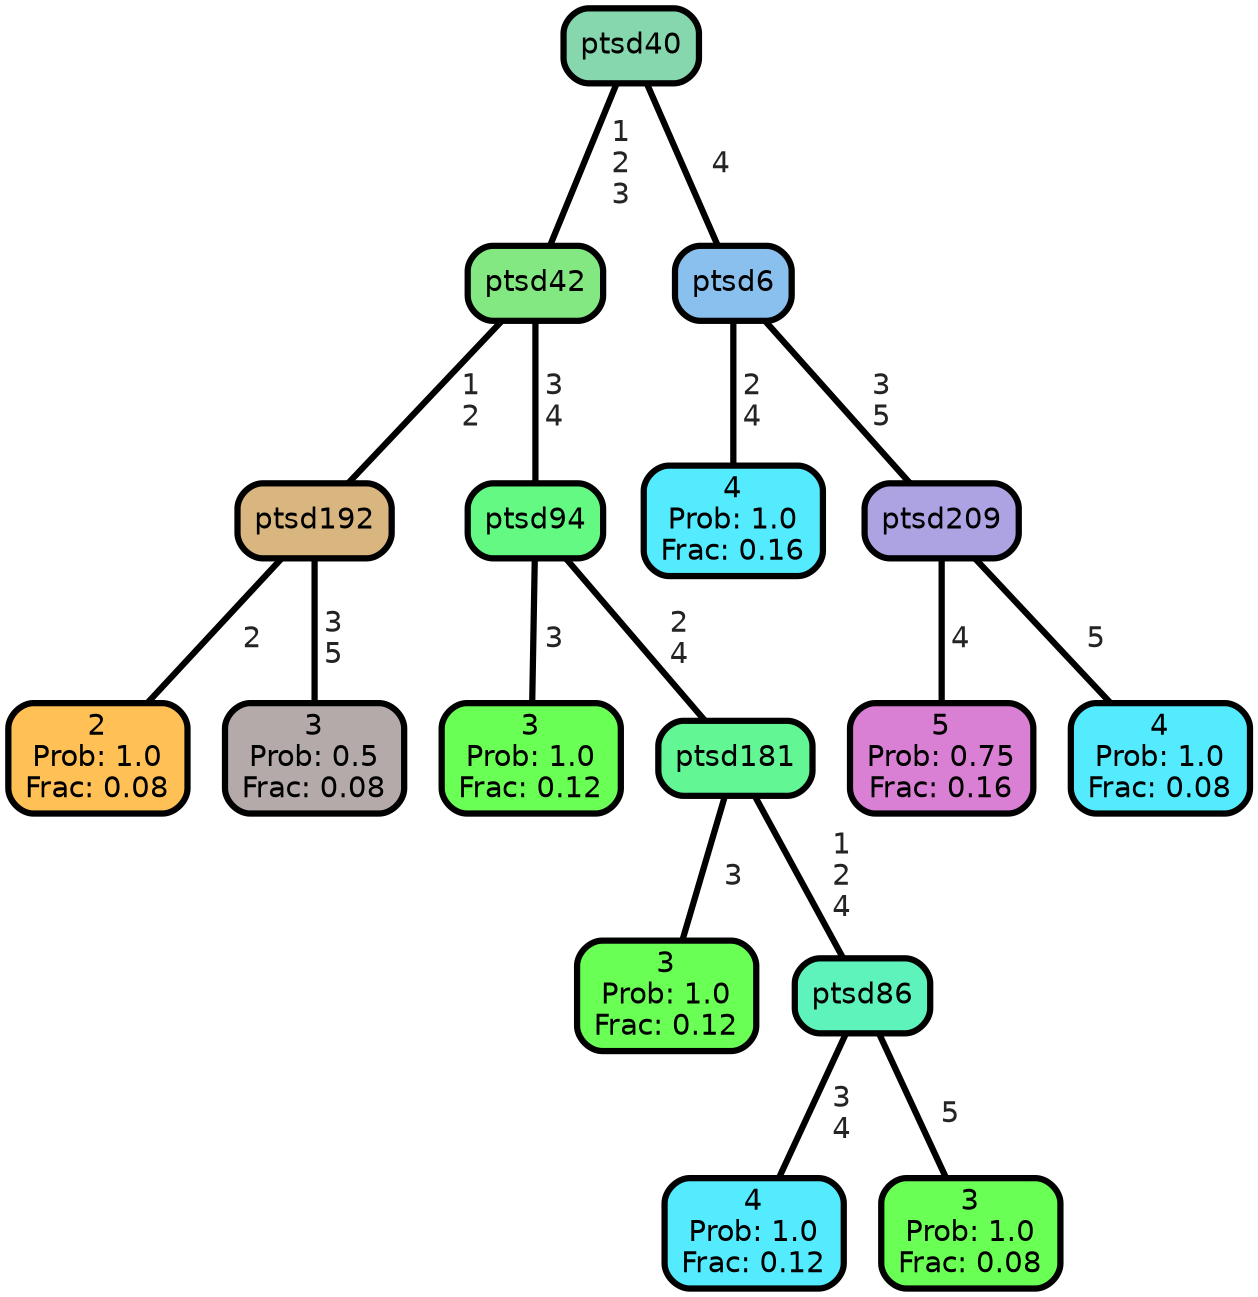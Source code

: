 graph Tree {
node [shape=box, style="filled, rounded",color="black",penwidth="3",fontcolor="black",                 fontname=helvetica] ;
graph [ranksep="0 equally", splines=straight,                 bgcolor=transparent, dpi=200] ;
edge [fontname=helvetica, fontweight=bold,fontcolor=grey14,color=black] ;
0 [label="2
Prob: 1.0
Frac: 0.08", fillcolor="#ffc155"] ;
1 [label="ptsd192", fillcolor="#d9b57f"] ;
2 [label="3
Prob: 0.5
Frac: 0.08", fillcolor="#b4aaaa"] ;
3 [label="ptsd42", fillcolor="#83e782"] ;
4 [label="3
Prob: 1.0
Frac: 0.12", fillcolor="#6aff55"] ;
5 [label="ptsd94", fillcolor="#64f983"] ;
6 [label="3
Prob: 1.0
Frac: 0.12", fillcolor="#6aff55"] ;
7 [label="ptsd181", fillcolor="#62f794"] ;
8 [label="4
Prob: 1.0
Frac: 0.12", fillcolor="#55ebff"] ;
9 [label="ptsd86", fillcolor="#5df3bb"] ;
10 [label="3
Prob: 1.0
Frac: 0.08", fillcolor="#6aff55"] ;
11 [label="ptsd40", fillcolor="#86d7ad"] ;
12 [label="4
Prob: 1.0
Frac: 0.16", fillcolor="#55ebff"] ;
13 [label="ptsd6", fillcolor="#8ac0ee"] ;
14 [label="5
Prob: 0.75
Frac: 0.16", fillcolor="#d97fd4"] ;
15 [label="ptsd209", fillcolor="#ada3e2"] ;
16 [label="4
Prob: 1.0
Frac: 0.08", fillcolor="#55ebff"] ;
1 -- 0 [label=" 2",penwidth=3] ;
1 -- 2 [label=" 3\n 5",penwidth=3] ;
3 -- 1 [label=" 1\n 2",penwidth=3] ;
3 -- 5 [label=" 3\n 4",penwidth=3] ;
5 -- 4 [label=" 3",penwidth=3] ;
5 -- 7 [label=" 2\n 4",penwidth=3] ;
7 -- 6 [label=" 3",penwidth=3] ;
7 -- 9 [label=" 1\n 2\n 4",penwidth=3] ;
9 -- 8 [label=" 3\n 4",penwidth=3] ;
9 -- 10 [label=" 5",penwidth=3] ;
11 -- 3 [label=" 1\n 2\n 3",penwidth=3] ;
11 -- 13 [label=" 4",penwidth=3] ;
13 -- 12 [label=" 2\n 4",penwidth=3] ;
13 -- 15 [label=" 3\n 5",penwidth=3] ;
15 -- 14 [label=" 4",penwidth=3] ;
15 -- 16 [label=" 5",penwidth=3] ;
{rank = same;}}